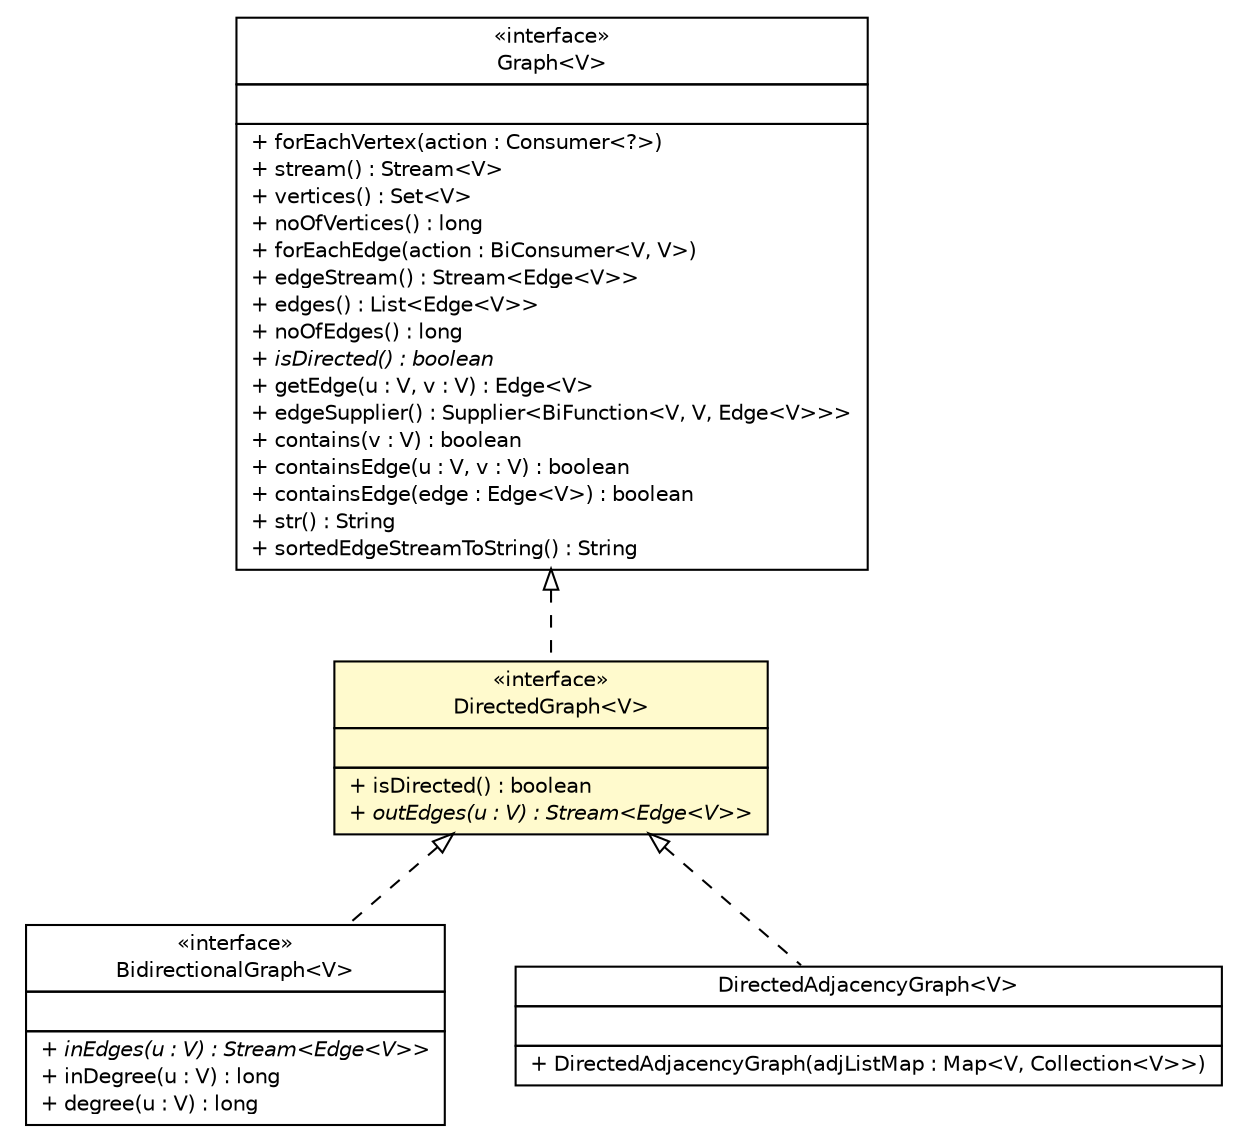 #!/usr/local/bin/dot
#
# Class diagram 
# Generated by UMLGraph version R5_6-24-gf6e263 (http://www.umlgraph.org/)
#

digraph G {
	edge [fontname="Helvetica",fontsize=10,labelfontname="Helvetica",labelfontsize=10];
	node [fontname="Helvetica",fontsize=10,shape=plaintext];
	nodesep=0.25;
	ranksep=0.5;
	// org.jgraphl.BidirectionalGraph<V>
	c629 [label=<<table title="org.jgraphl.BidirectionalGraph" border="0" cellborder="1" cellspacing="0" cellpadding="2" port="p" href="./BidirectionalGraph.html">
		<tr><td><table border="0" cellspacing="0" cellpadding="1">
<tr><td align="center" balign="center"> &#171;interface&#187; </td></tr>
<tr><td align="center" balign="center"> BidirectionalGraph&lt;V&gt; </td></tr>
		</table></td></tr>
		<tr><td><table border="0" cellspacing="0" cellpadding="1">
<tr><td align="left" balign="left">  </td></tr>
		</table></td></tr>
		<tr><td><table border="0" cellspacing="0" cellpadding="1">
<tr><td align="left" balign="left"><font face="Helvetica-Oblique" point-size="10.0"> + inEdges(u : V) : Stream&lt;Edge&lt;V&gt;&gt; </font></td></tr>
<tr><td align="left" balign="left"> + inDegree(u : V) : long </td></tr>
<tr><td align="left" balign="left"> + degree(u : V) : long </td></tr>
		</table></td></tr>
		</table>>, URL="./BidirectionalGraph.html", fontname="Helvetica", fontcolor="black", fontsize=10.0];
	// org.jgraphl.Graph<V>
	c630 [label=<<table title="org.jgraphl.Graph" border="0" cellborder="1" cellspacing="0" cellpadding="2" port="p" href="./Graph.html">
		<tr><td><table border="0" cellspacing="0" cellpadding="1">
<tr><td align="center" balign="center"> &#171;interface&#187; </td></tr>
<tr><td align="center" balign="center"> Graph&lt;V&gt; </td></tr>
		</table></td></tr>
		<tr><td><table border="0" cellspacing="0" cellpadding="1">
<tr><td align="left" balign="left">  </td></tr>
		</table></td></tr>
		<tr><td><table border="0" cellspacing="0" cellpadding="1">
<tr><td align="left" balign="left"> + forEachVertex(action : Consumer&lt;?&gt;) </td></tr>
<tr><td align="left" balign="left"> + stream() : Stream&lt;V&gt; </td></tr>
<tr><td align="left" balign="left"> + vertices() : Set&lt;V&gt; </td></tr>
<tr><td align="left" balign="left"> + noOfVertices() : long </td></tr>
<tr><td align="left" balign="left"> + forEachEdge(action : BiConsumer&lt;V, V&gt;) </td></tr>
<tr><td align="left" balign="left"> + edgeStream() : Stream&lt;Edge&lt;V&gt;&gt; </td></tr>
<tr><td align="left" balign="left"> + edges() : List&lt;Edge&lt;V&gt;&gt; </td></tr>
<tr><td align="left" balign="left"> + noOfEdges() : long </td></tr>
<tr><td align="left" balign="left"><font face="Helvetica-Oblique" point-size="10.0"> + isDirected() : boolean </font></td></tr>
<tr><td align="left" balign="left"> + getEdge(u : V, v : V) : Edge&lt;V&gt; </td></tr>
<tr><td align="left" balign="left"> + edgeSupplier() : Supplier&lt;BiFunction&lt;V, V, Edge&lt;V&gt;&gt;&gt; </td></tr>
<tr><td align="left" balign="left"> + contains(v : V) : boolean </td></tr>
<tr><td align="left" balign="left"> + containsEdge(u : V, v : V) : boolean </td></tr>
<tr><td align="left" balign="left"> + containsEdge(edge : Edge&lt;V&gt;) : boolean </td></tr>
<tr><td align="left" balign="left"> + str() : String </td></tr>
<tr><td align="left" balign="left"> + sortedEdgeStreamToString() : String </td></tr>
		</table></td></tr>
		</table>>, URL="./Graph.html", fontname="Helvetica", fontcolor="black", fontsize=10.0];
	// org.jgraphl.DirectedGraph<V>
	c631 [label=<<table title="org.jgraphl.DirectedGraph" border="0" cellborder="1" cellspacing="0" cellpadding="2" port="p" bgcolor="lemonChiffon" href="./DirectedGraph.html">
		<tr><td><table border="0" cellspacing="0" cellpadding="1">
<tr><td align="center" balign="center"> &#171;interface&#187; </td></tr>
<tr><td align="center" balign="center"> DirectedGraph&lt;V&gt; </td></tr>
		</table></td></tr>
		<tr><td><table border="0" cellspacing="0" cellpadding="1">
<tr><td align="left" balign="left">  </td></tr>
		</table></td></tr>
		<tr><td><table border="0" cellspacing="0" cellpadding="1">
<tr><td align="left" balign="left"> + isDirected() : boolean </td></tr>
<tr><td align="left" balign="left"><font face="Helvetica-Oblique" point-size="10.0"> + outEdges(u : V) : Stream&lt;Edge&lt;V&gt;&gt; </font></td></tr>
		</table></td></tr>
		</table>>, URL="./DirectedGraph.html", fontname="Helvetica", fontcolor="black", fontsize=10.0];
	// org.jgraphl.graph.DirectedAdjacencyGraph<V>
	c641 [label=<<table title="org.jgraphl.graph.DirectedAdjacencyGraph" border="0" cellborder="1" cellspacing="0" cellpadding="2" port="p" href="./graph/DirectedAdjacencyGraph.html">
		<tr><td><table border="0" cellspacing="0" cellpadding="1">
<tr><td align="center" balign="center"> DirectedAdjacencyGraph&lt;V&gt; </td></tr>
		</table></td></tr>
		<tr><td><table border="0" cellspacing="0" cellpadding="1">
<tr><td align="left" balign="left">  </td></tr>
		</table></td></tr>
		<tr><td><table border="0" cellspacing="0" cellpadding="1">
<tr><td align="left" balign="left"> + DirectedAdjacencyGraph(adjListMap : Map&lt;V, Collection&lt;V&gt;&gt;) </td></tr>
		</table></td></tr>
		</table>>, URL="./graph/DirectedAdjacencyGraph.html", fontname="Helvetica", fontcolor="black", fontsize=10.0];
	//org.jgraphl.BidirectionalGraph<V> implements org.jgraphl.DirectedGraph<V>
	c631:p -> c629:p [dir=back,arrowtail=empty,style=dashed];
	//org.jgraphl.DirectedGraph<V> implements org.jgraphl.Graph<V>
	c630:p -> c631:p [dir=back,arrowtail=empty,style=dashed];
	//org.jgraphl.graph.DirectedAdjacencyGraph<V> implements org.jgraphl.DirectedGraph<V>
	c631:p -> c641:p [dir=back,arrowtail=empty,style=dashed];
}

